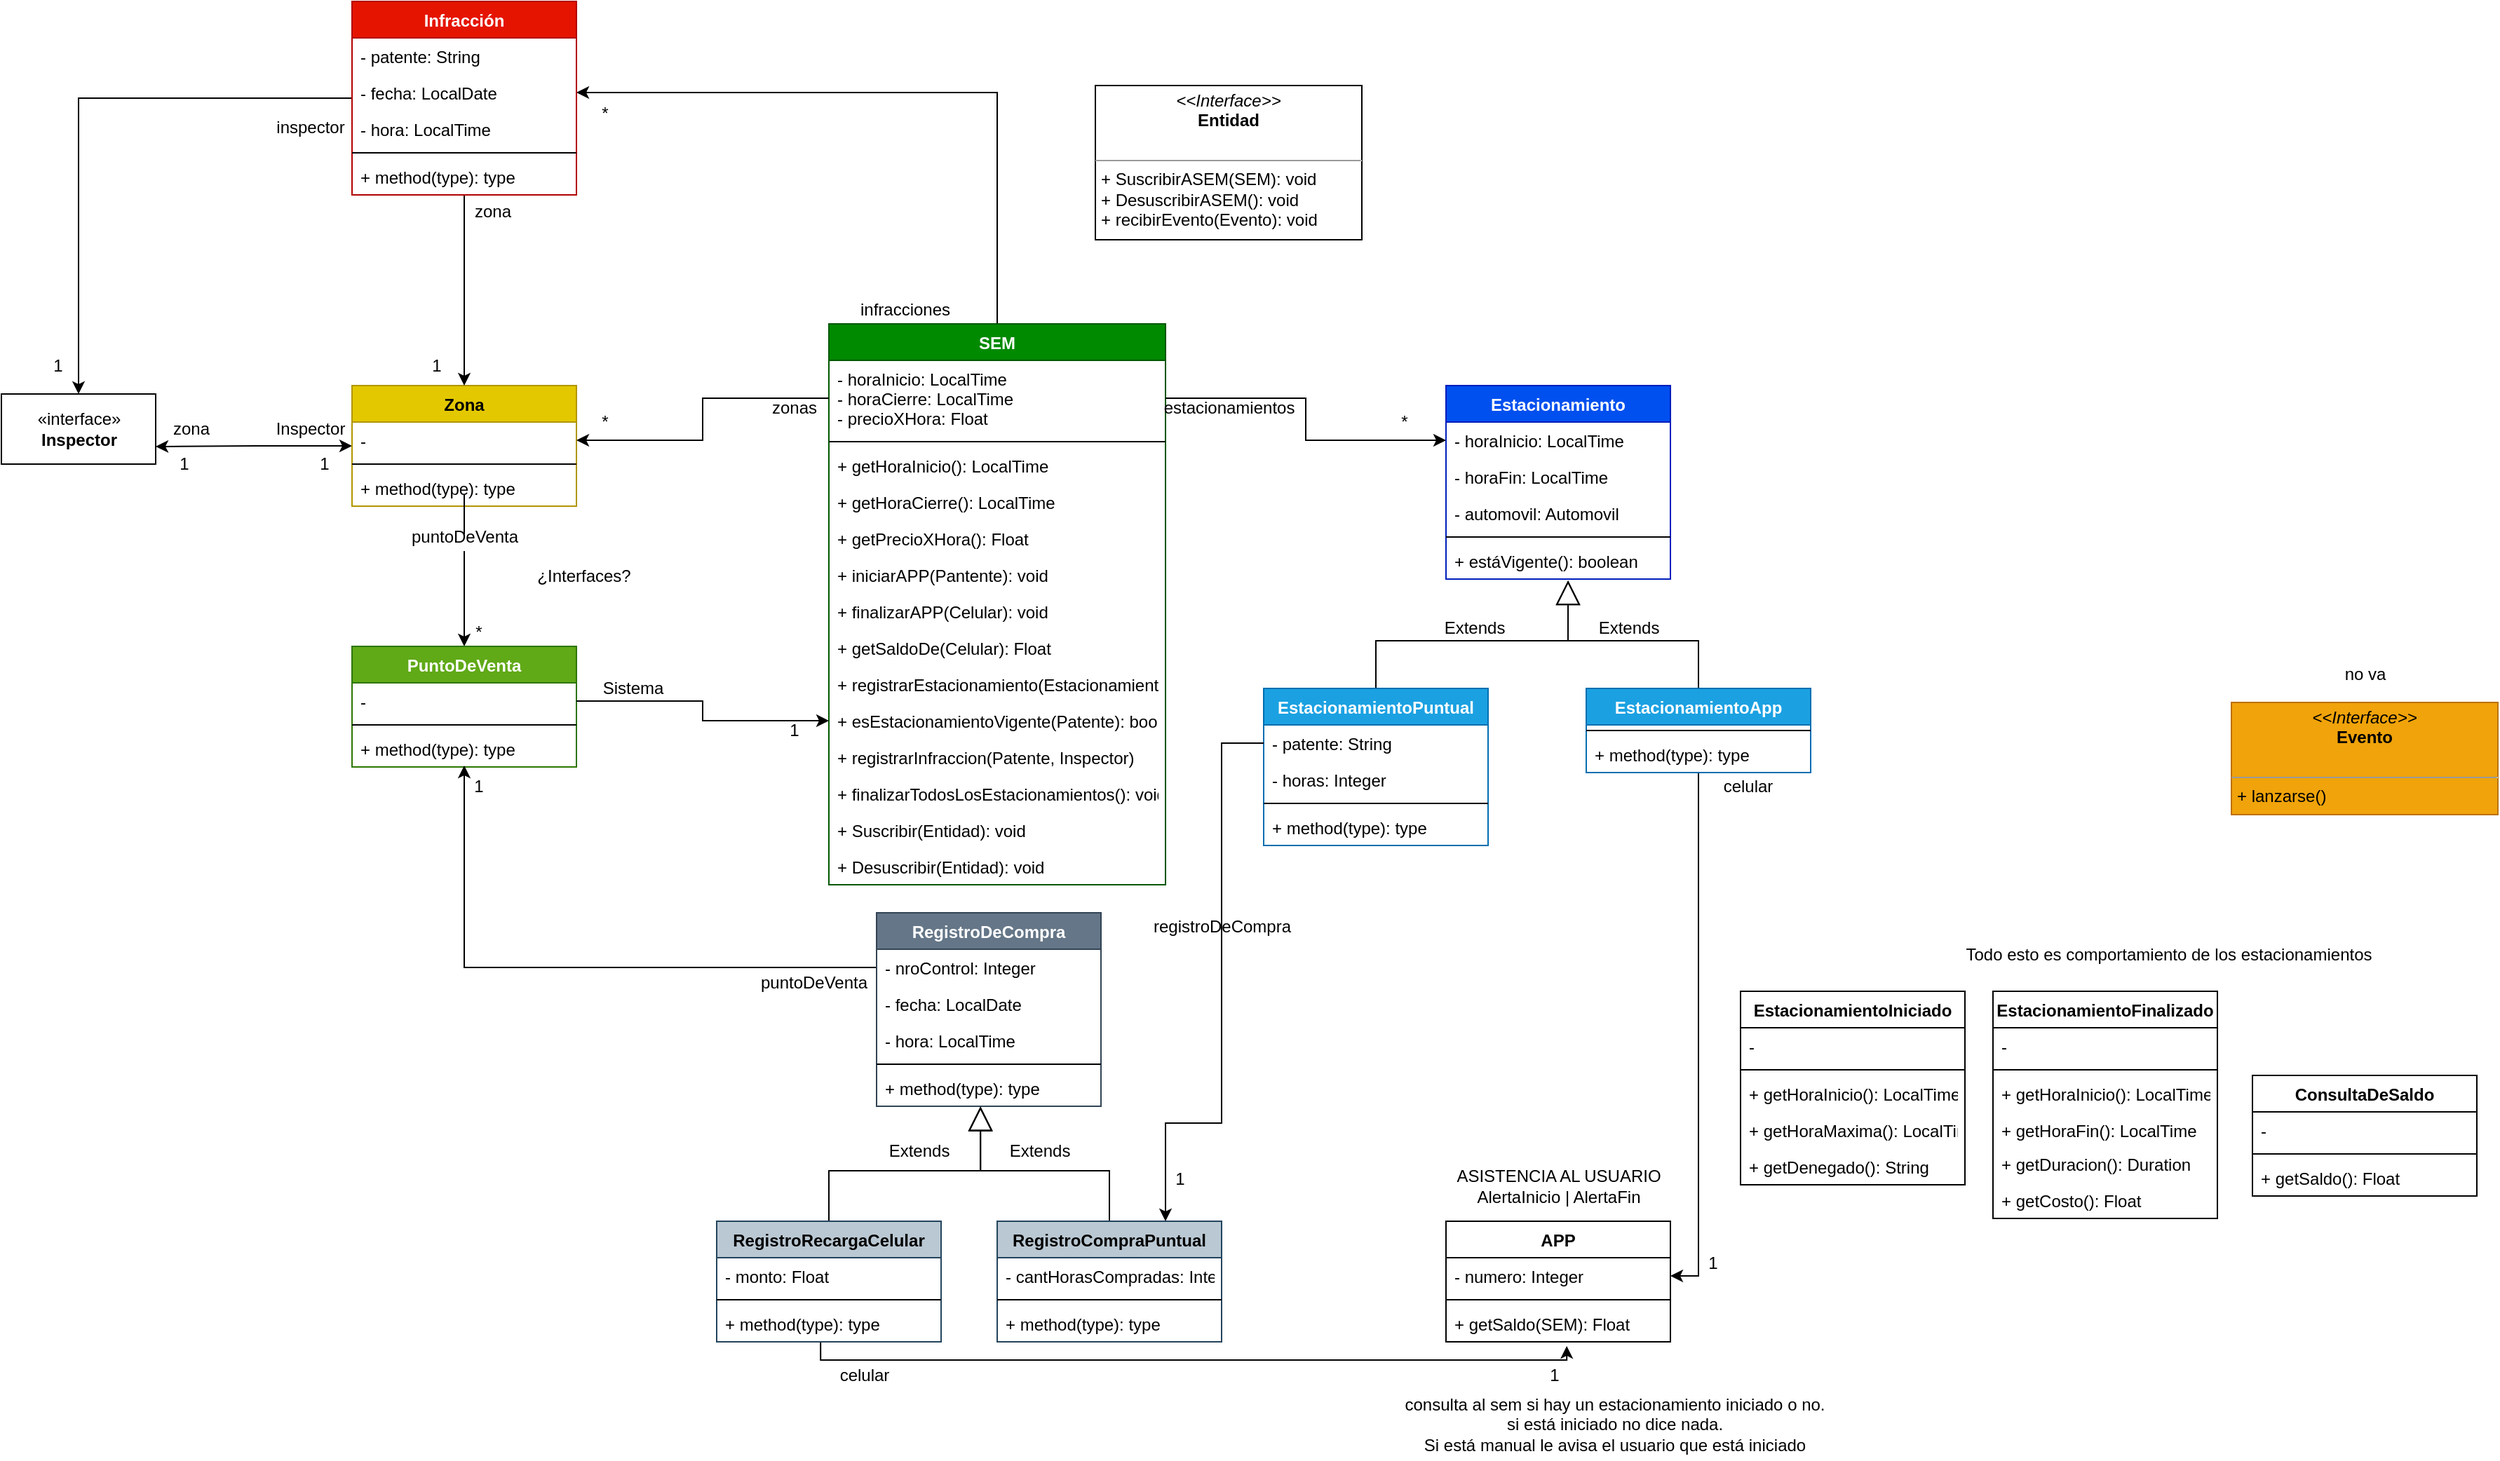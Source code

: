 <mxfile version="15.5.0" type="device"><diagram id="C5RBs43oDa-KdzZeNtuy" name="Page-1"><mxGraphModel dx="2371" dy="1751" grid="1" gridSize="10" guides="1" tooltips="1" connect="1" arrows="1" fold="1" page="1" pageScale="1" pageWidth="827" pageHeight="1169" math="0" shadow="0"><root><mxCell id="WIyWlLk6GJQsqaUBKTNV-0"/><mxCell id="WIyWlLk6GJQsqaUBKTNV-1" parent="WIyWlLk6GJQsqaUBKTNV-0"/><mxCell id="sPooc-VI7BMOwJYCiZZG-130" style="edgeStyle=orthogonalEdgeStyle;rounded=0;orthogonalLoop=1;jettySize=auto;html=1;entryX=1;entryY=0.5;entryDx=0;entryDy=0;startArrow=none;startFill=0;" edge="1" parent="WIyWlLk6GJQsqaUBKTNV-1" source="zkfFHV4jXpPFQw0GAbJ--0" target="sPooc-VI7BMOwJYCiZZG-90"><mxGeometry relative="1" as="geometry"/></mxCell><mxCell id="zkfFHV4jXpPFQw0GAbJ--0" value="SEM" style="swimlane;fontStyle=1;align=center;verticalAlign=top;childLayout=stackLayout;horizontal=1;startSize=26;horizontalStack=0;resizeParent=1;resizeLast=0;collapsible=1;marginBottom=0;rounded=0;shadow=0;strokeWidth=1;fillColor=#008a00;strokeColor=#005700;fontColor=#ffffff;" parent="WIyWlLk6GJQsqaUBKTNV-1" vertex="1"><mxGeometry x="300" y="-390" width="240" height="400" as="geometry"><mxRectangle x="230" y="140" width="160" height="26" as="alternateBounds"/></mxGeometry></mxCell><mxCell id="zkfFHV4jXpPFQw0GAbJ--1" value="- horaInicio: LocalTime&#10;- horaCierre: LocalTime&#10;- precioXHora: Float" style="text;align=left;verticalAlign=top;spacingLeft=4;spacingRight=4;overflow=hidden;rotatable=0;points=[[0,0.5],[1,0.5]];portConstraint=eastwest;" parent="zkfFHV4jXpPFQw0GAbJ--0" vertex="1"><mxGeometry y="26" width="240" height="54" as="geometry"/></mxCell><mxCell id="zkfFHV4jXpPFQw0GAbJ--4" value="" style="line;html=1;strokeWidth=1;align=left;verticalAlign=middle;spacingTop=-1;spacingLeft=3;spacingRight=3;rotatable=0;labelPosition=right;points=[];portConstraint=eastwest;" parent="zkfFHV4jXpPFQw0GAbJ--0" vertex="1"><mxGeometry y="80" width="240" height="8" as="geometry"/></mxCell><mxCell id="zkfFHV4jXpPFQw0GAbJ--5" value="+ getHoraInicio(): LocalTime" style="text;align=left;verticalAlign=top;spacingLeft=4;spacingRight=4;overflow=hidden;rotatable=0;points=[[0,0.5],[1,0.5]];portConstraint=eastwest;" parent="zkfFHV4jXpPFQw0GAbJ--0" vertex="1"><mxGeometry y="88" width="240" height="26" as="geometry"/></mxCell><mxCell id="sPooc-VI7BMOwJYCiZZG-0" value="+ getHoraCierre(): LocalTime" style="text;align=left;verticalAlign=top;spacingLeft=4;spacingRight=4;overflow=hidden;rotatable=0;points=[[0,0.5],[1,0.5]];portConstraint=eastwest;" vertex="1" parent="zkfFHV4jXpPFQw0GAbJ--0"><mxGeometry y="114" width="240" height="26" as="geometry"/></mxCell><mxCell id="sPooc-VI7BMOwJYCiZZG-1" value="+ getPrecioXHora(): Float" style="text;align=left;verticalAlign=top;spacingLeft=4;spacingRight=4;overflow=hidden;rotatable=0;points=[[0,0.5],[1,0.5]];portConstraint=eastwest;" vertex="1" parent="zkfFHV4jXpPFQw0GAbJ--0"><mxGeometry y="140" width="240" height="26" as="geometry"/></mxCell><mxCell id="sPooc-VI7BMOwJYCiZZG-157" value="+ iniciarAPP(Pantente): void" style="text;align=left;verticalAlign=top;spacingLeft=4;spacingRight=4;overflow=hidden;rotatable=0;points=[[0,0.5],[1,0.5]];portConstraint=eastwest;" vertex="1" parent="zkfFHV4jXpPFQw0GAbJ--0"><mxGeometry y="166" width="240" height="26" as="geometry"/></mxCell><mxCell id="sPooc-VI7BMOwJYCiZZG-158" value="+ finalizarAPP(Celular): void" style="text;align=left;verticalAlign=top;spacingLeft=4;spacingRight=4;overflow=hidden;rotatable=0;points=[[0,0.5],[1,0.5]];portConstraint=eastwest;" vertex="1" parent="zkfFHV4jXpPFQw0GAbJ--0"><mxGeometry y="192" width="240" height="26" as="geometry"/></mxCell><mxCell id="sPooc-VI7BMOwJYCiZZG-159" value="+ getSaldoDe(Celular): Float" style="text;align=left;verticalAlign=top;spacingLeft=4;spacingRight=4;overflow=hidden;rotatable=0;points=[[0,0.5],[1,0.5]];portConstraint=eastwest;" vertex="1" parent="zkfFHV4jXpPFQw0GAbJ--0"><mxGeometry y="218" width="240" height="26" as="geometry"/></mxCell><mxCell id="sPooc-VI7BMOwJYCiZZG-19" value="+ registrarEstacionamiento(Estacionamiento): void&#10;" style="text;align=left;verticalAlign=top;spacingLeft=4;spacingRight=4;overflow=hidden;rotatable=0;points=[[0,0.5],[1,0.5]];portConstraint=eastwest;" vertex="1" parent="zkfFHV4jXpPFQw0GAbJ--0"><mxGeometry y="244" width="240" height="26" as="geometry"/></mxCell><mxCell id="sPooc-VI7BMOwJYCiZZG-40" value="+ esEstacionamientoVigente(Patente): boolean" style="text;align=left;verticalAlign=top;spacingLeft=4;spacingRight=4;overflow=hidden;rotatable=0;points=[[0,0.5],[1,0.5]];portConstraint=eastwest;" vertex="1" parent="zkfFHV4jXpPFQw0GAbJ--0"><mxGeometry y="270" width="240" height="26" as="geometry"/></mxCell><mxCell id="sPooc-VI7BMOwJYCiZZG-41" value="+ registrarInfraccion(Patente, Inspector)" style="text;align=left;verticalAlign=top;spacingLeft=4;spacingRight=4;overflow=hidden;rotatable=0;points=[[0,0.5],[1,0.5]];portConstraint=eastwest;" vertex="1" parent="zkfFHV4jXpPFQw0GAbJ--0"><mxGeometry y="296" width="240" height="26" as="geometry"/></mxCell><mxCell id="sPooc-VI7BMOwJYCiZZG-43" value="+ finalizarTodosLosEstacionamientos(): void" style="text;align=left;verticalAlign=top;spacingLeft=4;spacingRight=4;overflow=hidden;rotatable=0;points=[[0,0.5],[1,0.5]];portConstraint=eastwest;" vertex="1" parent="zkfFHV4jXpPFQw0GAbJ--0"><mxGeometry y="322" width="240" height="26" as="geometry"/></mxCell><mxCell id="sPooc-VI7BMOwJYCiZZG-91" value="+ Suscribir(Entidad): void" style="text;align=left;verticalAlign=top;spacingLeft=4;spacingRight=4;overflow=hidden;rotatable=0;points=[[0,0.5],[1,0.5]];portConstraint=eastwest;" vertex="1" parent="zkfFHV4jXpPFQw0GAbJ--0"><mxGeometry y="348" width="240" height="26" as="geometry"/></mxCell><mxCell id="sPooc-VI7BMOwJYCiZZG-92" value="+ Desuscribir(Entidad): void" style="text;align=left;verticalAlign=top;spacingLeft=4;spacingRight=4;overflow=hidden;rotatable=0;points=[[0,0.5],[1,0.5]];portConstraint=eastwest;" vertex="1" parent="zkfFHV4jXpPFQw0GAbJ--0"><mxGeometry y="374" width="240" height="26" as="geometry"/></mxCell><mxCell id="sPooc-VI7BMOwJYCiZZG-103" style="edgeStyle=orthogonalEdgeStyle;rounded=0;orthogonalLoop=1;jettySize=auto;html=1;entryX=0.5;entryY=0;entryDx=0;entryDy=0;startArrow=none;" edge="1" parent="WIyWlLk6GJQsqaUBKTNV-1" source="sPooc-VI7BMOwJYCiZZG-105" target="sPooc-VI7BMOwJYCiZZG-47"><mxGeometry relative="1" as="geometry"/></mxCell><mxCell id="sPooc-VI7BMOwJYCiZZG-111" style="edgeStyle=orthogonalEdgeStyle;rounded=0;orthogonalLoop=1;jettySize=auto;html=1;entryX=1;entryY=0.75;entryDx=0;entryDy=0;startArrow=classic;startFill=1;" edge="1" parent="WIyWlLk6GJQsqaUBKTNV-1" source="sPooc-VI7BMOwJYCiZZG-6" target="sPooc-VI7BMOwJYCiZZG-81"><mxGeometry relative="1" as="geometry"/></mxCell><mxCell id="sPooc-VI7BMOwJYCiZZG-6" value="Zona" style="swimlane;fontStyle=1;align=center;verticalAlign=top;childLayout=stackLayout;horizontal=1;startSize=26;horizontalStack=0;resizeParent=1;resizeParentMax=0;resizeLast=0;collapsible=1;marginBottom=0;fillColor=#e3c800;strokeColor=#B09500;fontColor=#000000;" vertex="1" parent="WIyWlLk6GJQsqaUBKTNV-1"><mxGeometry x="-40" y="-346" width="160" height="86" as="geometry"/></mxCell><mxCell id="sPooc-VI7BMOwJYCiZZG-7" value="-" style="text;strokeColor=none;fillColor=none;align=left;verticalAlign=top;spacingLeft=4;spacingRight=4;overflow=hidden;rotatable=0;points=[[0,0.5],[1,0.5]];portConstraint=eastwest;" vertex="1" parent="sPooc-VI7BMOwJYCiZZG-6"><mxGeometry y="26" width="160" height="26" as="geometry"/></mxCell><mxCell id="sPooc-VI7BMOwJYCiZZG-8" value="" style="line;strokeWidth=1;fillColor=none;align=left;verticalAlign=middle;spacingTop=-1;spacingLeft=3;spacingRight=3;rotatable=0;labelPosition=right;points=[];portConstraint=eastwest;" vertex="1" parent="sPooc-VI7BMOwJYCiZZG-6"><mxGeometry y="52" width="160" height="8" as="geometry"/></mxCell><mxCell id="sPooc-VI7BMOwJYCiZZG-9" value="+ method(type): type" style="text;strokeColor=none;fillColor=none;align=left;verticalAlign=top;spacingLeft=4;spacingRight=4;overflow=hidden;rotatable=0;points=[[0,0.5],[1,0.5]];portConstraint=eastwest;" vertex="1" parent="sPooc-VI7BMOwJYCiZZG-6"><mxGeometry y="60" width="160" height="26" as="geometry"/></mxCell><mxCell id="sPooc-VI7BMOwJYCiZZG-133" style="edgeStyle=orthogonalEdgeStyle;rounded=0;orthogonalLoop=1;jettySize=auto;html=1;entryX=0.544;entryY=1.038;entryDx=0;entryDy=0;entryPerimeter=0;startArrow=none;startFill=0;endArrow=block;endFill=0;endSize=15;" edge="1" parent="WIyWlLk6GJQsqaUBKTNV-1" source="sPooc-VI7BMOwJYCiZZG-10" target="sPooc-VI7BMOwJYCiZZG-73"><mxGeometry relative="1" as="geometry"/></mxCell><mxCell id="sPooc-VI7BMOwJYCiZZG-10" value="EstacionamientoPuntual" style="swimlane;fontStyle=1;align=center;verticalAlign=top;childLayout=stackLayout;horizontal=1;startSize=26;horizontalStack=0;resizeParent=1;resizeParentMax=0;resizeLast=0;collapsible=1;marginBottom=0;fillColor=#1ba1e2;strokeColor=#006EAF;fontColor=#ffffff;" vertex="1" parent="WIyWlLk6GJQsqaUBKTNV-1"><mxGeometry x="610" y="-130" width="160" height="112" as="geometry"/></mxCell><mxCell id="sPooc-VI7BMOwJYCiZZG-11" value="- patente: String" style="text;strokeColor=none;fillColor=none;align=left;verticalAlign=top;spacingLeft=4;spacingRight=4;overflow=hidden;rotatable=0;points=[[0,0.5],[1,0.5]];portConstraint=eastwest;" vertex="1" parent="sPooc-VI7BMOwJYCiZZG-10"><mxGeometry y="26" width="160" height="26" as="geometry"/></mxCell><mxCell id="sPooc-VI7BMOwJYCiZZG-18" value="- horas: Integer" style="text;strokeColor=none;fillColor=none;align=left;verticalAlign=top;spacingLeft=4;spacingRight=4;overflow=hidden;rotatable=0;points=[[0,0.5],[1,0.5]];portConstraint=eastwest;" vertex="1" parent="sPooc-VI7BMOwJYCiZZG-10"><mxGeometry y="52" width="160" height="26" as="geometry"/></mxCell><mxCell id="sPooc-VI7BMOwJYCiZZG-12" value="" style="line;strokeWidth=1;fillColor=none;align=left;verticalAlign=middle;spacingTop=-1;spacingLeft=3;spacingRight=3;rotatable=0;labelPosition=right;points=[];portConstraint=eastwest;" vertex="1" parent="sPooc-VI7BMOwJYCiZZG-10"><mxGeometry y="78" width="160" height="8" as="geometry"/></mxCell><mxCell id="sPooc-VI7BMOwJYCiZZG-13" value="+ method(type): type" style="text;strokeColor=none;fillColor=none;align=left;verticalAlign=top;spacingLeft=4;spacingRight=4;overflow=hidden;rotatable=0;points=[[0,0.5],[1,0.5]];portConstraint=eastwest;" vertex="1" parent="sPooc-VI7BMOwJYCiZZG-10"><mxGeometry y="86" width="160" height="26" as="geometry"/></mxCell><mxCell id="sPooc-VI7BMOwJYCiZZG-134" style="edgeStyle=orthogonalEdgeStyle;rounded=0;orthogonalLoop=1;jettySize=auto;html=1;entryX=0.544;entryY=1.038;entryDx=0;entryDy=0;entryPerimeter=0;startArrow=none;startFill=0;endArrow=block;endFill=0;endSize=15;" edge="1" parent="WIyWlLk6GJQsqaUBKTNV-1" source="sPooc-VI7BMOwJYCiZZG-14" target="sPooc-VI7BMOwJYCiZZG-73"><mxGeometry relative="1" as="geometry"/></mxCell><mxCell id="sPooc-VI7BMOwJYCiZZG-151" style="edgeStyle=orthogonalEdgeStyle;rounded=0;jumpSize=15;orthogonalLoop=1;jettySize=auto;html=1;entryX=1;entryY=0.5;entryDx=0;entryDy=0;startArrow=none;startFill=0;endArrow=classic;endFill=1;endSize=6;strokeColor=#000000;" edge="1" parent="WIyWlLk6GJQsqaUBKTNV-1" source="sPooc-VI7BMOwJYCiZZG-14" target="sPooc-VI7BMOwJYCiZZG-80"><mxGeometry relative="1" as="geometry"/></mxCell><mxCell id="sPooc-VI7BMOwJYCiZZG-14" value="EstacionamientoApp" style="swimlane;fontStyle=1;align=center;verticalAlign=top;childLayout=stackLayout;horizontal=1;startSize=26;horizontalStack=0;resizeParent=1;resizeParentMax=0;resizeLast=0;collapsible=1;marginBottom=0;fillColor=#1ba1e2;strokeColor=#006EAF;fontColor=#ffffff;" vertex="1" parent="WIyWlLk6GJQsqaUBKTNV-1"><mxGeometry x="840" y="-130" width="160" height="60" as="geometry"/></mxCell><mxCell id="sPooc-VI7BMOwJYCiZZG-16" value="" style="line;strokeWidth=1;fillColor=none;align=left;verticalAlign=middle;spacingTop=-1;spacingLeft=3;spacingRight=3;rotatable=0;labelPosition=right;points=[];portConstraint=eastwest;" vertex="1" parent="sPooc-VI7BMOwJYCiZZG-14"><mxGeometry y="26" width="160" height="8" as="geometry"/></mxCell><mxCell id="sPooc-VI7BMOwJYCiZZG-17" value="+ method(type): type" style="text;strokeColor=none;fillColor=none;align=left;verticalAlign=top;spacingLeft=4;spacingRight=4;overflow=hidden;rotatable=0;points=[[0,0.5],[1,0.5]];portConstraint=eastwest;" vertex="1" parent="sPooc-VI7BMOwJYCiZZG-14"><mxGeometry y="34" width="160" height="26" as="geometry"/></mxCell><mxCell id="sPooc-VI7BMOwJYCiZZG-20" value="EstacionamientoIniciado" style="swimlane;fontStyle=1;align=center;verticalAlign=top;childLayout=stackLayout;horizontal=1;startSize=26;horizontalStack=0;resizeParent=1;resizeParentMax=0;resizeLast=0;collapsible=1;marginBottom=0;" vertex="1" parent="WIyWlLk6GJQsqaUBKTNV-1"><mxGeometry x="950" y="86" width="160" height="138" as="geometry"/></mxCell><mxCell id="sPooc-VI7BMOwJYCiZZG-21" value="-" style="text;strokeColor=none;fillColor=none;align=left;verticalAlign=top;spacingLeft=4;spacingRight=4;overflow=hidden;rotatable=0;points=[[0,0.5],[1,0.5]];portConstraint=eastwest;" vertex="1" parent="sPooc-VI7BMOwJYCiZZG-20"><mxGeometry y="26" width="160" height="26" as="geometry"/></mxCell><mxCell id="sPooc-VI7BMOwJYCiZZG-22" value="" style="line;strokeWidth=1;fillColor=none;align=left;verticalAlign=middle;spacingTop=-1;spacingLeft=3;spacingRight=3;rotatable=0;labelPosition=right;points=[];portConstraint=eastwest;" vertex="1" parent="sPooc-VI7BMOwJYCiZZG-20"><mxGeometry y="52" width="160" height="8" as="geometry"/></mxCell><mxCell id="sPooc-VI7BMOwJYCiZZG-23" value="+ getHoraInicio(): LocalTime" style="text;strokeColor=none;fillColor=none;align=left;verticalAlign=top;spacingLeft=4;spacingRight=4;overflow=hidden;rotatable=0;points=[[0,0.5],[1,0.5]];portConstraint=eastwest;" vertex="1" parent="sPooc-VI7BMOwJYCiZZG-20"><mxGeometry y="60" width="160" height="26" as="geometry"/></mxCell><mxCell id="sPooc-VI7BMOwJYCiZZG-35" value="+ getHoraMaxima(): LocalTime" style="text;strokeColor=none;fillColor=none;align=left;verticalAlign=top;spacingLeft=4;spacingRight=4;overflow=hidden;rotatable=0;points=[[0,0.5],[1,0.5]];portConstraint=eastwest;" vertex="1" parent="sPooc-VI7BMOwJYCiZZG-20"><mxGeometry y="86" width="160" height="26" as="geometry"/></mxCell><mxCell id="sPooc-VI7BMOwJYCiZZG-36" value="+ getDenegado(): String" style="text;strokeColor=none;fillColor=none;align=left;verticalAlign=top;spacingLeft=4;spacingRight=4;overflow=hidden;rotatable=0;points=[[0,0.5],[1,0.5]];portConstraint=eastwest;" vertex="1" parent="sPooc-VI7BMOwJYCiZZG-20"><mxGeometry y="112" width="160" height="26" as="geometry"/></mxCell><mxCell id="sPooc-VI7BMOwJYCiZZG-24" value="EstacionamientoFinalizado" style="swimlane;fontStyle=1;align=center;verticalAlign=top;childLayout=stackLayout;horizontal=1;startSize=26;horizontalStack=0;resizeParent=1;resizeParentMax=0;resizeLast=0;collapsible=1;marginBottom=0;" vertex="1" parent="WIyWlLk6GJQsqaUBKTNV-1"><mxGeometry x="1130" y="86" width="160" height="162" as="geometry"/></mxCell><mxCell id="sPooc-VI7BMOwJYCiZZG-25" value="-" style="text;strokeColor=none;fillColor=none;align=left;verticalAlign=top;spacingLeft=4;spacingRight=4;overflow=hidden;rotatable=0;points=[[0,0.5],[1,0.5]];portConstraint=eastwest;" vertex="1" parent="sPooc-VI7BMOwJYCiZZG-24"><mxGeometry y="26" width="160" height="26" as="geometry"/></mxCell><mxCell id="sPooc-VI7BMOwJYCiZZG-26" value="" style="line;strokeWidth=1;fillColor=none;align=left;verticalAlign=middle;spacingTop=-1;spacingLeft=3;spacingRight=3;rotatable=0;labelPosition=right;points=[];portConstraint=eastwest;" vertex="1" parent="sPooc-VI7BMOwJYCiZZG-24"><mxGeometry y="52" width="160" height="8" as="geometry"/></mxCell><mxCell id="sPooc-VI7BMOwJYCiZZG-34" value="+ getHoraInicio(): LocalTime" style="text;strokeColor=none;fillColor=none;align=left;verticalAlign=top;spacingLeft=4;spacingRight=4;overflow=hidden;rotatable=0;points=[[0,0.5],[1,0.5]];portConstraint=eastwest;" vertex="1" parent="sPooc-VI7BMOwJYCiZZG-24"><mxGeometry y="60" width="160" height="26" as="geometry"/></mxCell><mxCell id="sPooc-VI7BMOwJYCiZZG-27" value="+ getHoraFin(): LocalTime" style="text;strokeColor=none;fillColor=none;align=left;verticalAlign=top;spacingLeft=4;spacingRight=4;overflow=hidden;rotatable=0;points=[[0,0.5],[1,0.5]];portConstraint=eastwest;" vertex="1" parent="sPooc-VI7BMOwJYCiZZG-24"><mxGeometry y="86" width="160" height="24" as="geometry"/></mxCell><mxCell id="sPooc-VI7BMOwJYCiZZG-37" value="+ getDuracion(): Duration" style="text;strokeColor=none;fillColor=none;align=left;verticalAlign=top;spacingLeft=4;spacingRight=4;overflow=hidden;rotatable=0;points=[[0,0.5],[1,0.5]];portConstraint=eastwest;" vertex="1" parent="sPooc-VI7BMOwJYCiZZG-24"><mxGeometry y="110" width="160" height="26" as="geometry"/></mxCell><mxCell id="sPooc-VI7BMOwJYCiZZG-38" value="+ getCosto(): Float" style="text;strokeColor=none;fillColor=none;align=left;verticalAlign=top;spacingLeft=4;spacingRight=4;overflow=hidden;rotatable=0;points=[[0,0.5],[1,0.5]];portConstraint=eastwest;" vertex="1" parent="sPooc-VI7BMOwJYCiZZG-24"><mxGeometry y="136" width="160" height="26" as="geometry"/></mxCell><mxCell id="sPooc-VI7BMOwJYCiZZG-28" value="ConsultaDeSaldo" style="swimlane;fontStyle=1;align=center;verticalAlign=top;childLayout=stackLayout;horizontal=1;startSize=26;horizontalStack=0;resizeParent=1;resizeParentMax=0;resizeLast=0;collapsible=1;marginBottom=0;" vertex="1" parent="WIyWlLk6GJQsqaUBKTNV-1"><mxGeometry x="1315" y="146" width="160" height="86" as="geometry"/></mxCell><mxCell id="sPooc-VI7BMOwJYCiZZG-29" value="-" style="text;strokeColor=none;fillColor=none;align=left;verticalAlign=top;spacingLeft=4;spacingRight=4;overflow=hidden;rotatable=0;points=[[0,0.5],[1,0.5]];portConstraint=eastwest;" vertex="1" parent="sPooc-VI7BMOwJYCiZZG-28"><mxGeometry y="26" width="160" height="26" as="geometry"/></mxCell><mxCell id="sPooc-VI7BMOwJYCiZZG-30" value="" style="line;strokeWidth=1;fillColor=none;align=left;verticalAlign=middle;spacingTop=-1;spacingLeft=3;spacingRight=3;rotatable=0;labelPosition=right;points=[];portConstraint=eastwest;" vertex="1" parent="sPooc-VI7BMOwJYCiZZG-28"><mxGeometry y="52" width="160" height="8" as="geometry"/></mxCell><mxCell id="sPooc-VI7BMOwJYCiZZG-39" value="+ getSaldo(): Float" style="text;strokeColor=none;fillColor=none;align=left;verticalAlign=top;spacingLeft=4;spacingRight=4;overflow=hidden;rotatable=0;points=[[0,0.5],[1,0.5]];portConstraint=eastwest;" vertex="1" parent="sPooc-VI7BMOwJYCiZZG-28"><mxGeometry y="60" width="160" height="26" as="geometry"/></mxCell><mxCell id="sPooc-VI7BMOwJYCiZZG-33" value="&lt;p style=&quot;margin: 0px ; margin-top: 4px ; text-align: center&quot;&gt;&lt;i&gt;&amp;lt;&amp;lt;Interface&amp;gt;&amp;gt;&lt;/i&gt;&lt;br&gt;&lt;b&gt;Evento&lt;/b&gt;&lt;/p&gt;&lt;br&gt;&lt;hr size=&quot;1&quot;&gt;&lt;p style=&quot;margin: 0px ; margin-left: 4px&quot;&gt;+ lanzarse()&lt;/p&gt;" style="verticalAlign=top;align=left;overflow=fill;fontSize=12;fontFamily=Helvetica;html=1;fillColor=#f0a30a;strokeColor=#BD7000;fontColor=#000000;" vertex="1" parent="WIyWlLk6GJQsqaUBKTNV-1"><mxGeometry x="1300" y="-120" width="190" height="80" as="geometry"/></mxCell><mxCell id="sPooc-VI7BMOwJYCiZZG-46" value="ASISTENCIA AL USUARIO&lt;br&gt;AlertaInicio | AlertaFin" style="text;html=1;align=center;verticalAlign=middle;resizable=0;points=[];autosize=1;strokeColor=none;fillColor=none;" vertex="1" parent="WIyWlLk6GJQsqaUBKTNV-1"><mxGeometry x="740" y="210" width="160" height="30" as="geometry"/></mxCell><mxCell id="sPooc-VI7BMOwJYCiZZG-47" value="PuntoDeVenta" style="swimlane;fontStyle=1;align=center;verticalAlign=top;childLayout=stackLayout;horizontal=1;startSize=26;horizontalStack=0;resizeParent=1;resizeParentMax=0;resizeLast=0;collapsible=1;marginBottom=0;fillColor=#60a917;strokeColor=#2D7600;fontColor=#ffffff;" vertex="1" parent="WIyWlLk6GJQsqaUBKTNV-1"><mxGeometry x="-40" y="-160" width="160" height="86" as="geometry"/></mxCell><mxCell id="sPooc-VI7BMOwJYCiZZG-48" value="-" style="text;strokeColor=none;fillColor=none;align=left;verticalAlign=top;spacingLeft=4;spacingRight=4;overflow=hidden;rotatable=0;points=[[0,0.5],[1,0.5]];portConstraint=eastwest;" vertex="1" parent="sPooc-VI7BMOwJYCiZZG-47"><mxGeometry y="26" width="160" height="26" as="geometry"/></mxCell><mxCell id="sPooc-VI7BMOwJYCiZZG-49" value="" style="line;strokeWidth=1;fillColor=none;align=left;verticalAlign=middle;spacingTop=-1;spacingLeft=3;spacingRight=3;rotatable=0;labelPosition=right;points=[];portConstraint=eastwest;" vertex="1" parent="sPooc-VI7BMOwJYCiZZG-47"><mxGeometry y="52" width="160" height="8" as="geometry"/></mxCell><mxCell id="sPooc-VI7BMOwJYCiZZG-50" value="+ method(type): type" style="text;strokeColor=none;fillColor=none;align=left;verticalAlign=top;spacingLeft=4;spacingRight=4;overflow=hidden;rotatable=0;points=[[0,0.5],[1,0.5]];portConstraint=eastwest;" vertex="1" parent="sPooc-VI7BMOwJYCiZZG-47"><mxGeometry y="60" width="160" height="26" as="geometry"/></mxCell><mxCell id="sPooc-VI7BMOwJYCiZZG-140" style="edgeStyle=orthogonalEdgeStyle;rounded=0;orthogonalLoop=1;jettySize=auto;html=1;startArrow=none;startFill=0;endArrow=classic;endFill=1;endSize=6;strokeColor=#000000;entryX=0.5;entryY=0.962;entryDx=0;entryDy=0;entryPerimeter=0;exitX=0;exitY=0.5;exitDx=0;exitDy=0;" edge="1" parent="WIyWlLk6GJQsqaUBKTNV-1" source="sPooc-VI7BMOwJYCiZZG-52" target="sPooc-VI7BMOwJYCiZZG-50"><mxGeometry relative="1" as="geometry"/></mxCell><mxCell id="sPooc-VI7BMOwJYCiZZG-51" value="RegistroDeCompra" style="swimlane;fontStyle=1;align=center;verticalAlign=top;childLayout=stackLayout;horizontal=1;startSize=26;horizontalStack=0;resizeParent=1;resizeParentMax=0;resizeLast=0;collapsible=1;marginBottom=0;fillColor=#647687;strokeColor=#314354;fontColor=#ffffff;" vertex="1" parent="WIyWlLk6GJQsqaUBKTNV-1"><mxGeometry x="334" y="30" width="160" height="138" as="geometry"/></mxCell><mxCell id="sPooc-VI7BMOwJYCiZZG-52" value="- nroControl: Integer" style="text;strokeColor=none;fillColor=none;align=left;verticalAlign=top;spacingLeft=4;spacingRight=4;overflow=hidden;rotatable=0;points=[[0,0.5],[1,0.5]];portConstraint=eastwest;" vertex="1" parent="sPooc-VI7BMOwJYCiZZG-51"><mxGeometry y="26" width="160" height="26" as="geometry"/></mxCell><mxCell id="sPooc-VI7BMOwJYCiZZG-56" value="- fecha: LocalDate" style="text;strokeColor=none;fillColor=none;align=left;verticalAlign=top;spacingLeft=4;spacingRight=4;overflow=hidden;rotatable=0;points=[[0,0.5],[1,0.5]];portConstraint=eastwest;" vertex="1" parent="sPooc-VI7BMOwJYCiZZG-51"><mxGeometry y="52" width="160" height="26" as="geometry"/></mxCell><mxCell id="sPooc-VI7BMOwJYCiZZG-57" value="- hora: LocalTime" style="text;strokeColor=none;fillColor=none;align=left;verticalAlign=top;spacingLeft=4;spacingRight=4;overflow=hidden;rotatable=0;points=[[0,0.5],[1,0.5]];portConstraint=eastwest;" vertex="1" parent="sPooc-VI7BMOwJYCiZZG-51"><mxGeometry y="78" width="160" height="26" as="geometry"/></mxCell><mxCell id="sPooc-VI7BMOwJYCiZZG-53" value="" style="line;strokeWidth=1;fillColor=none;align=left;verticalAlign=middle;spacingTop=-1;spacingLeft=3;spacingRight=3;rotatable=0;labelPosition=right;points=[];portConstraint=eastwest;" vertex="1" parent="sPooc-VI7BMOwJYCiZZG-51"><mxGeometry y="104" width="160" height="8" as="geometry"/></mxCell><mxCell id="sPooc-VI7BMOwJYCiZZG-54" value="+ method(type): type" style="text;strokeColor=none;fillColor=none;align=left;verticalAlign=top;spacingLeft=4;spacingRight=4;overflow=hidden;rotatable=0;points=[[0,0.5],[1,0.5]];portConstraint=eastwest;" vertex="1" parent="sPooc-VI7BMOwJYCiZZG-51"><mxGeometry y="112" width="160" height="26" as="geometry"/></mxCell><mxCell id="sPooc-VI7BMOwJYCiZZG-143" style="edgeStyle=orthogonalEdgeStyle;rounded=0;orthogonalLoop=1;jettySize=auto;html=1;startArrow=none;startFill=0;endArrow=block;endFill=0;endSize=15;strokeColor=#000000;entryX=0.463;entryY=1;entryDx=0;entryDy=0;entryPerimeter=0;" edge="1" parent="WIyWlLk6GJQsqaUBKTNV-1" source="sPooc-VI7BMOwJYCiZZG-58" target="sPooc-VI7BMOwJYCiZZG-54"><mxGeometry relative="1" as="geometry"><mxPoint x="420" y="170" as="targetPoint"/></mxGeometry></mxCell><mxCell id="sPooc-VI7BMOwJYCiZZG-58" value="RegistroCompraPuntual" style="swimlane;fontStyle=1;align=center;verticalAlign=top;childLayout=stackLayout;horizontal=1;startSize=26;horizontalStack=0;resizeParent=1;resizeParentMax=0;resizeLast=0;collapsible=1;marginBottom=0;fillColor=#bac8d3;strokeColor=#23445d;" vertex="1" parent="WIyWlLk6GJQsqaUBKTNV-1"><mxGeometry x="420" y="250" width="160" height="86" as="geometry"/></mxCell><mxCell id="sPooc-VI7BMOwJYCiZZG-59" value="- cantHorasCompradas: Integer" style="text;strokeColor=none;fillColor=none;align=left;verticalAlign=top;spacingLeft=4;spacingRight=4;overflow=hidden;rotatable=0;points=[[0,0.5],[1,0.5]];portConstraint=eastwest;" vertex="1" parent="sPooc-VI7BMOwJYCiZZG-58"><mxGeometry y="26" width="160" height="26" as="geometry"/></mxCell><mxCell id="sPooc-VI7BMOwJYCiZZG-60" value="" style="line;strokeWidth=1;fillColor=none;align=left;verticalAlign=middle;spacingTop=-1;spacingLeft=3;spacingRight=3;rotatable=0;labelPosition=right;points=[];portConstraint=eastwest;" vertex="1" parent="sPooc-VI7BMOwJYCiZZG-58"><mxGeometry y="52" width="160" height="8" as="geometry"/></mxCell><mxCell id="sPooc-VI7BMOwJYCiZZG-61" value="+ method(type): type" style="text;strokeColor=none;fillColor=none;align=left;verticalAlign=top;spacingLeft=4;spacingRight=4;overflow=hidden;rotatable=0;points=[[0,0.5],[1,0.5]];portConstraint=eastwest;" vertex="1" parent="sPooc-VI7BMOwJYCiZZG-58"><mxGeometry y="60" width="160" height="26" as="geometry"/></mxCell><mxCell id="sPooc-VI7BMOwJYCiZZG-144" style="edgeStyle=orthogonalEdgeStyle;rounded=0;orthogonalLoop=1;jettySize=auto;html=1;startArrow=none;startFill=0;endArrow=block;endFill=0;endSize=15;strokeColor=#000000;jumpSize=15;exitX=0.5;exitY=0;exitDx=0;exitDy=0;entryX=0.463;entryY=1.015;entryDx=0;entryDy=0;entryPerimeter=0;" edge="1" parent="WIyWlLk6GJQsqaUBKTNV-1" source="sPooc-VI7BMOwJYCiZZG-62" target="sPooc-VI7BMOwJYCiZZG-54"><mxGeometry relative="1" as="geometry"><mxPoint x="420" y="170" as="targetPoint"/></mxGeometry></mxCell><mxCell id="sPooc-VI7BMOwJYCiZZG-154" style="edgeStyle=orthogonalEdgeStyle;rounded=0;jumpSize=15;orthogonalLoop=1;jettySize=auto;html=1;entryX=0.538;entryY=1.115;entryDx=0;entryDy=0;startArrow=none;startFill=0;endArrow=classic;endFill=1;endSize=6;strokeColor=#000000;exitX=0.463;exitY=1;exitDx=0;exitDy=0;exitPerimeter=0;entryPerimeter=0;" edge="1" parent="WIyWlLk6GJQsqaUBKTNV-1" source="sPooc-VI7BMOwJYCiZZG-65" target="sPooc-VI7BMOwJYCiZZG-79"><mxGeometry relative="1" as="geometry"><Array as="points"><mxPoint x="294" y="349"/><mxPoint x="826" y="349"/></Array></mxGeometry></mxCell><mxCell id="sPooc-VI7BMOwJYCiZZG-62" value="RegistroRecargaCelular" style="swimlane;fontStyle=1;align=center;verticalAlign=top;childLayout=stackLayout;horizontal=1;startSize=26;horizontalStack=0;resizeParent=1;resizeParentMax=0;resizeLast=0;collapsible=1;marginBottom=0;fillColor=#bac8d3;strokeColor=#23445d;" vertex="1" parent="WIyWlLk6GJQsqaUBKTNV-1"><mxGeometry x="220" y="250" width="160" height="86" as="geometry"/></mxCell><mxCell id="sPooc-VI7BMOwJYCiZZG-63" value="- monto: Float" style="text;strokeColor=none;fillColor=none;align=left;verticalAlign=top;spacingLeft=4;spacingRight=4;overflow=hidden;rotatable=0;points=[[0,0.5],[1,0.5]];portConstraint=eastwest;" vertex="1" parent="sPooc-VI7BMOwJYCiZZG-62"><mxGeometry y="26" width="160" height="26" as="geometry"/></mxCell><mxCell id="sPooc-VI7BMOwJYCiZZG-64" value="" style="line;strokeWidth=1;fillColor=none;align=left;verticalAlign=middle;spacingTop=-1;spacingLeft=3;spacingRight=3;rotatable=0;labelPosition=right;points=[];portConstraint=eastwest;" vertex="1" parent="sPooc-VI7BMOwJYCiZZG-62"><mxGeometry y="52" width="160" height="8" as="geometry"/></mxCell><mxCell id="sPooc-VI7BMOwJYCiZZG-65" value="+ method(type): type" style="text;strokeColor=none;fillColor=none;align=left;verticalAlign=top;spacingLeft=4;spacingRight=4;overflow=hidden;rotatable=0;points=[[0,0.5],[1,0.5]];portConstraint=eastwest;" vertex="1" parent="sPooc-VI7BMOwJYCiZZG-62"><mxGeometry y="60" width="160" height="26" as="geometry"/></mxCell><mxCell id="sPooc-VI7BMOwJYCiZZG-67" value="Estacionamiento" style="swimlane;fontStyle=1;align=center;verticalAlign=top;childLayout=stackLayout;horizontal=1;startSize=26;horizontalStack=0;resizeParent=1;resizeParentMax=0;resizeLast=0;collapsible=1;marginBottom=0;fillColor=#0050ef;strokeColor=#001DBC;fontColor=#ffffff;" vertex="1" parent="WIyWlLk6GJQsqaUBKTNV-1"><mxGeometry x="740" y="-346" width="160" height="138" as="geometry"/></mxCell><mxCell id="sPooc-VI7BMOwJYCiZZG-70" value="- horaInicio: LocalTime" style="text;strokeColor=none;fillColor=none;align=left;verticalAlign=top;spacingLeft=4;spacingRight=4;overflow=hidden;rotatable=0;points=[[0,0.5],[1,0.5]];portConstraint=eastwest;" vertex="1" parent="sPooc-VI7BMOwJYCiZZG-67"><mxGeometry y="26" width="160" height="26" as="geometry"/></mxCell><mxCell id="sPooc-VI7BMOwJYCiZZG-71" value="- horaFin: LocalTime" style="text;strokeColor=none;fillColor=none;align=left;verticalAlign=top;spacingLeft=4;spacingRight=4;overflow=hidden;rotatable=0;points=[[0,0.5],[1,0.5]];portConstraint=eastwest;" vertex="1" parent="sPooc-VI7BMOwJYCiZZG-67"><mxGeometry y="52" width="160" height="26" as="geometry"/></mxCell><mxCell id="sPooc-VI7BMOwJYCiZZG-74" value="- automovil: Automovil" style="text;strokeColor=none;fillColor=none;align=left;verticalAlign=top;spacingLeft=4;spacingRight=4;overflow=hidden;rotatable=0;points=[[0,0.5],[1,0.5]];portConstraint=eastwest;" vertex="1" parent="sPooc-VI7BMOwJYCiZZG-67"><mxGeometry y="78" width="160" height="26" as="geometry"/></mxCell><mxCell id="sPooc-VI7BMOwJYCiZZG-72" value="" style="line;strokeWidth=1;fillColor=none;align=left;verticalAlign=middle;spacingTop=-1;spacingLeft=3;spacingRight=3;rotatable=0;labelPosition=right;points=[];portConstraint=eastwest;" vertex="1" parent="sPooc-VI7BMOwJYCiZZG-67"><mxGeometry y="104" width="160" height="8" as="geometry"/></mxCell><mxCell id="sPooc-VI7BMOwJYCiZZG-73" value="+ estáVigente(): boolean" style="text;strokeColor=none;fillColor=none;align=left;verticalAlign=top;spacingLeft=4;spacingRight=4;overflow=hidden;rotatable=0;points=[[0,0.5],[1,0.5]];portConstraint=eastwest;" vertex="1" parent="sPooc-VI7BMOwJYCiZZG-67"><mxGeometry y="112" width="160" height="26" as="geometry"/></mxCell><mxCell id="sPooc-VI7BMOwJYCiZZG-76" value="APP" style="swimlane;fontStyle=1;align=center;verticalAlign=top;childLayout=stackLayout;horizontal=1;startSize=26;horizontalStack=0;resizeParent=1;resizeParentMax=0;resizeLast=0;collapsible=1;marginBottom=0;" vertex="1" parent="WIyWlLk6GJQsqaUBKTNV-1"><mxGeometry x="740" y="250" width="160" height="86" as="geometry"/></mxCell><mxCell id="sPooc-VI7BMOwJYCiZZG-80" value="- numero: Integer" style="text;strokeColor=none;fillColor=none;align=left;verticalAlign=top;spacingLeft=4;spacingRight=4;overflow=hidden;rotatable=0;points=[[0,0.5],[1,0.5]];portConstraint=eastwest;" vertex="1" parent="sPooc-VI7BMOwJYCiZZG-76"><mxGeometry y="26" width="160" height="26" as="geometry"/></mxCell><mxCell id="sPooc-VI7BMOwJYCiZZG-78" value="" style="line;strokeWidth=1;fillColor=none;align=left;verticalAlign=middle;spacingTop=-1;spacingLeft=3;spacingRight=3;rotatable=0;labelPosition=right;points=[];portConstraint=eastwest;" vertex="1" parent="sPooc-VI7BMOwJYCiZZG-76"><mxGeometry y="52" width="160" height="8" as="geometry"/></mxCell><mxCell id="sPooc-VI7BMOwJYCiZZG-79" value="+ getSaldo(SEM): Float" style="text;strokeColor=none;fillColor=none;align=left;verticalAlign=top;spacingLeft=4;spacingRight=4;overflow=hidden;rotatable=0;points=[[0,0.5],[1,0.5]];portConstraint=eastwest;" vertex="1" parent="sPooc-VI7BMOwJYCiZZG-76"><mxGeometry y="60" width="160" height="26" as="geometry"/></mxCell><mxCell id="sPooc-VI7BMOwJYCiZZG-81" value="«interface»&lt;br&gt;&lt;b&gt;Inspector&lt;/b&gt;" style="html=1;" vertex="1" parent="WIyWlLk6GJQsqaUBKTNV-1"><mxGeometry x="-290" y="-340" width="110" height="50" as="geometry"/></mxCell><mxCell id="sPooc-VI7BMOwJYCiZZG-124" style="edgeStyle=orthogonalEdgeStyle;rounded=0;orthogonalLoop=1;jettySize=auto;html=1;entryX=0.5;entryY=0;entryDx=0;entryDy=0;startArrow=none;startFill=0;" edge="1" parent="WIyWlLk6GJQsqaUBKTNV-1" source="sPooc-VI7BMOwJYCiZZG-82" target="sPooc-VI7BMOwJYCiZZG-81"><mxGeometry relative="1" as="geometry"/></mxCell><mxCell id="sPooc-VI7BMOwJYCiZZG-127" style="edgeStyle=orthogonalEdgeStyle;rounded=0;orthogonalLoop=1;jettySize=auto;html=1;entryX=0.5;entryY=0;entryDx=0;entryDy=0;startArrow=none;startFill=0;" edge="1" parent="WIyWlLk6GJQsqaUBKTNV-1" source="sPooc-VI7BMOwJYCiZZG-82" target="sPooc-VI7BMOwJYCiZZG-6"><mxGeometry relative="1" as="geometry"/></mxCell><mxCell id="sPooc-VI7BMOwJYCiZZG-82" value="Infracción" style="swimlane;fontStyle=1;align=center;verticalAlign=top;childLayout=stackLayout;horizontal=1;startSize=26;horizontalStack=0;resizeParent=1;resizeParentMax=0;resizeLast=0;collapsible=1;marginBottom=0;fillColor=#e51400;strokeColor=#B20000;fontColor=#ffffff;" vertex="1" parent="WIyWlLk6GJQsqaUBKTNV-1"><mxGeometry x="-40" y="-620" width="160" height="138" as="geometry"/></mxCell><mxCell id="sPooc-VI7BMOwJYCiZZG-83" value="- patente: String" style="text;strokeColor=none;fillColor=none;align=left;verticalAlign=top;spacingLeft=4;spacingRight=4;overflow=hidden;rotatable=0;points=[[0,0.5],[1,0.5]];portConstraint=eastwest;" vertex="1" parent="sPooc-VI7BMOwJYCiZZG-82"><mxGeometry y="26" width="160" height="26" as="geometry"/></mxCell><mxCell id="sPooc-VI7BMOwJYCiZZG-90" value="- fecha: LocalDate" style="text;strokeColor=none;fillColor=none;align=left;verticalAlign=top;spacingLeft=4;spacingRight=4;overflow=hidden;rotatable=0;points=[[0,0.5],[1,0.5]];portConstraint=eastwest;" vertex="1" parent="sPooc-VI7BMOwJYCiZZG-82"><mxGeometry y="52" width="160" height="26" as="geometry"/></mxCell><mxCell id="sPooc-VI7BMOwJYCiZZG-89" value="- hora: LocalTime" style="text;strokeColor=none;fillColor=none;align=left;verticalAlign=top;spacingLeft=4;spacingRight=4;overflow=hidden;rotatable=0;points=[[0,0.5],[1,0.5]];portConstraint=eastwest;" vertex="1" parent="sPooc-VI7BMOwJYCiZZG-82"><mxGeometry y="78" width="160" height="26" as="geometry"/></mxCell><mxCell id="sPooc-VI7BMOwJYCiZZG-84" value="" style="line;strokeWidth=1;fillColor=none;align=left;verticalAlign=middle;spacingTop=-1;spacingLeft=3;spacingRight=3;rotatable=0;labelPosition=right;points=[];portConstraint=eastwest;" vertex="1" parent="sPooc-VI7BMOwJYCiZZG-82"><mxGeometry y="104" width="160" height="8" as="geometry"/></mxCell><mxCell id="sPooc-VI7BMOwJYCiZZG-85" value="+ method(type): type" style="text;strokeColor=none;fillColor=none;align=left;verticalAlign=top;spacingLeft=4;spacingRight=4;overflow=hidden;rotatable=0;points=[[0,0.5],[1,0.5]];portConstraint=eastwest;" vertex="1" parent="sPooc-VI7BMOwJYCiZZG-82"><mxGeometry y="112" width="160" height="26" as="geometry"/></mxCell><mxCell id="sPooc-VI7BMOwJYCiZZG-99" value="&lt;p style=&quot;margin: 0px ; margin-top: 4px ; text-align: center&quot;&gt;&lt;i&gt;&amp;lt;&amp;lt;Interface&amp;gt;&amp;gt;&lt;/i&gt;&lt;br&gt;&lt;b&gt;Entidad&lt;/b&gt;&lt;/p&gt;&lt;br&gt;&lt;hr size=&quot;1&quot;&gt;&lt;p style=&quot;margin: 0px ; margin-left: 4px&quot;&gt;+ SuscribirASEM(SEM): void&lt;/p&gt;&lt;p style=&quot;margin: 0px ; margin-left: 4px&quot;&gt;+ DesuscribirASEM(): void&lt;/p&gt;&lt;p style=&quot;margin: 0px ; margin-left: 4px&quot;&gt;+ recibirEvento(Evento): void&lt;/p&gt;" style="verticalAlign=top;align=left;overflow=fill;fontSize=12;fontFamily=Helvetica;html=1;" vertex="1" parent="WIyWlLk6GJQsqaUBKTNV-1"><mxGeometry x="490" y="-560" width="190" height="110" as="geometry"/></mxCell><mxCell id="sPooc-VI7BMOwJYCiZZG-100" style="edgeStyle=orthogonalEdgeStyle;rounded=0;orthogonalLoop=1;jettySize=auto;html=1;entryX=1;entryY=0.5;entryDx=0;entryDy=0;" edge="1" parent="WIyWlLk6GJQsqaUBKTNV-1" source="zkfFHV4jXpPFQw0GAbJ--1" target="sPooc-VI7BMOwJYCiZZG-7"><mxGeometry relative="1" as="geometry"/></mxCell><mxCell id="sPooc-VI7BMOwJYCiZZG-101" value="*" style="text;html=1;align=center;verticalAlign=middle;resizable=0;points=[];autosize=1;strokeColor=none;fillColor=none;" vertex="1" parent="WIyWlLk6GJQsqaUBKTNV-1"><mxGeometry x="130" y="-330" width="20" height="20" as="geometry"/></mxCell><mxCell id="sPooc-VI7BMOwJYCiZZG-102" value="zonas" style="text;html=1;align=center;verticalAlign=middle;resizable=0;points=[];autosize=1;strokeColor=none;fillColor=none;" vertex="1" parent="WIyWlLk6GJQsqaUBKTNV-1"><mxGeometry x="250" y="-340" width="50" height="20" as="geometry"/></mxCell><mxCell id="sPooc-VI7BMOwJYCiZZG-104" value="*" style="text;html=1;align=center;verticalAlign=middle;resizable=0;points=[];autosize=1;strokeColor=none;fillColor=none;" vertex="1" parent="WIyWlLk6GJQsqaUBKTNV-1"><mxGeometry x="40" y="-180" width="20" height="20" as="geometry"/></mxCell><mxCell id="sPooc-VI7BMOwJYCiZZG-105" value="puntoDeVenta" style="text;html=1;align=center;verticalAlign=middle;resizable=0;points=[];autosize=1;strokeColor=none;fillColor=none;" vertex="1" parent="WIyWlLk6GJQsqaUBKTNV-1"><mxGeometry x="-5" y="-248" width="90" height="20" as="geometry"/></mxCell><mxCell id="sPooc-VI7BMOwJYCiZZG-106" value="" style="edgeStyle=orthogonalEdgeStyle;rounded=0;orthogonalLoop=1;jettySize=auto;html=1;entryX=0.5;entryY=0;entryDx=0;entryDy=0;endArrow=none;" edge="1" parent="WIyWlLk6GJQsqaUBKTNV-1" source="sPooc-VI7BMOwJYCiZZG-6" target="sPooc-VI7BMOwJYCiZZG-105"><mxGeometry relative="1" as="geometry"><mxPoint x="40" y="-260" as="sourcePoint"/><mxPoint x="40" y="-160" as="targetPoint"/></mxGeometry></mxCell><mxCell id="sPooc-VI7BMOwJYCiZZG-107" style="edgeStyle=orthogonalEdgeStyle;rounded=0;orthogonalLoop=1;jettySize=auto;html=1;entryX=0;entryY=0.5;entryDx=0;entryDy=0;" edge="1" parent="WIyWlLk6GJQsqaUBKTNV-1" source="sPooc-VI7BMOwJYCiZZG-48" target="sPooc-VI7BMOwJYCiZZG-40"><mxGeometry relative="1" as="geometry"><mxPoint x="300" y="-281" as="targetPoint"/></mxGeometry></mxCell><mxCell id="sPooc-VI7BMOwJYCiZZG-108" value="1" style="text;html=1;align=center;verticalAlign=middle;resizable=0;points=[];autosize=1;strokeColor=none;fillColor=none;" vertex="1" parent="WIyWlLk6GJQsqaUBKTNV-1"><mxGeometry x="265" y="-110" width="20" height="20" as="geometry"/></mxCell><mxCell id="sPooc-VI7BMOwJYCiZZG-109" value="Sistema" style="text;html=1;align=center;verticalAlign=middle;resizable=0;points=[];autosize=1;strokeColor=none;fillColor=none;" vertex="1" parent="WIyWlLk6GJQsqaUBKTNV-1"><mxGeometry x="130" y="-140" width="60" height="20" as="geometry"/></mxCell><mxCell id="sPooc-VI7BMOwJYCiZZG-115" value="zona" style="text;html=1;align=center;verticalAlign=middle;resizable=0;points=[];autosize=1;strokeColor=none;fillColor=none;" vertex="1" parent="WIyWlLk6GJQsqaUBKTNV-1"><mxGeometry x="-175" y="-325" width="40" height="20" as="geometry"/></mxCell><mxCell id="sPooc-VI7BMOwJYCiZZG-116" value="1" style="text;html=1;align=center;verticalAlign=middle;resizable=0;points=[];autosize=1;strokeColor=none;fillColor=none;" vertex="1" parent="WIyWlLk6GJQsqaUBKTNV-1"><mxGeometry x="-70" y="-300" width="20" height="20" as="geometry"/></mxCell><mxCell id="sPooc-VI7BMOwJYCiZZG-117" value="Inspector" style="text;html=1;align=center;verticalAlign=middle;resizable=0;points=[];autosize=1;strokeColor=none;fillColor=none;" vertex="1" parent="WIyWlLk6GJQsqaUBKTNV-1"><mxGeometry x="-100" y="-325" width="60" height="20" as="geometry"/></mxCell><mxCell id="sPooc-VI7BMOwJYCiZZG-118" value="1" style="text;html=1;align=center;verticalAlign=middle;resizable=0;points=[];autosize=1;strokeColor=none;fillColor=none;" vertex="1" parent="WIyWlLk6GJQsqaUBKTNV-1"><mxGeometry x="-170" y="-300" width="20" height="20" as="geometry"/></mxCell><mxCell id="sPooc-VI7BMOwJYCiZZG-120" value="infracciones" style="text;html=1;align=center;verticalAlign=middle;resizable=0;points=[];autosize=1;strokeColor=none;fillColor=none;" vertex="1" parent="WIyWlLk6GJQsqaUBKTNV-1"><mxGeometry x="314" y="-410" width="80" height="20" as="geometry"/></mxCell><mxCell id="sPooc-VI7BMOwJYCiZZG-121" value="*" style="text;html=1;align=center;verticalAlign=middle;resizable=0;points=[];autosize=1;strokeColor=none;fillColor=none;" vertex="1" parent="WIyWlLk6GJQsqaUBKTNV-1"><mxGeometry x="130" y="-550" width="20" height="20" as="geometry"/></mxCell><mxCell id="sPooc-VI7BMOwJYCiZZG-125" value="inspector" style="text;html=1;align=center;verticalAlign=middle;resizable=0;points=[];autosize=1;strokeColor=none;fillColor=none;" vertex="1" parent="WIyWlLk6GJQsqaUBKTNV-1"><mxGeometry x="-100" y="-540" width="60" height="20" as="geometry"/></mxCell><mxCell id="sPooc-VI7BMOwJYCiZZG-126" value="1" style="text;html=1;align=center;verticalAlign=middle;resizable=0;points=[];autosize=1;strokeColor=none;fillColor=none;" vertex="1" parent="WIyWlLk6GJQsqaUBKTNV-1"><mxGeometry x="-260" y="-370" width="20" height="20" as="geometry"/></mxCell><mxCell id="sPooc-VI7BMOwJYCiZZG-128" value="zona" style="text;html=1;align=center;verticalAlign=middle;resizable=0;points=[];autosize=1;strokeColor=none;fillColor=none;" vertex="1" parent="WIyWlLk6GJQsqaUBKTNV-1"><mxGeometry x="40" y="-480" width="40" height="20" as="geometry"/></mxCell><mxCell id="sPooc-VI7BMOwJYCiZZG-129" value="1" style="text;html=1;align=center;verticalAlign=middle;resizable=0;points=[];autosize=1;strokeColor=none;fillColor=none;" vertex="1" parent="WIyWlLk6GJQsqaUBKTNV-1"><mxGeometry x="10" y="-370" width="20" height="20" as="geometry"/></mxCell><mxCell id="sPooc-VI7BMOwJYCiZZG-135" value="Extends" style="text;html=1;align=center;verticalAlign=middle;resizable=0;points=[];autosize=1;strokeColor=none;fillColor=none;" vertex="1" parent="WIyWlLk6GJQsqaUBKTNV-1"><mxGeometry x="730" y="-183" width="60" height="20" as="geometry"/></mxCell><mxCell id="sPooc-VI7BMOwJYCiZZG-136" value="Extends" style="text;html=1;align=center;verticalAlign=middle;resizable=0;points=[];autosize=1;strokeColor=none;fillColor=none;" vertex="1" parent="WIyWlLk6GJQsqaUBKTNV-1"><mxGeometry x="840" y="-183" width="60" height="20" as="geometry"/></mxCell><mxCell id="sPooc-VI7BMOwJYCiZZG-137" style="edgeStyle=orthogonalEdgeStyle;rounded=0;orthogonalLoop=1;jettySize=auto;html=1;entryX=0;entryY=0.5;entryDx=0;entryDy=0;startArrow=none;startFill=0;endArrow=classic;endFill=1;endSize=6;strokeColor=#000000;" edge="1" parent="WIyWlLk6GJQsqaUBKTNV-1" source="zkfFHV4jXpPFQw0GAbJ--1" target="sPooc-VI7BMOwJYCiZZG-70"><mxGeometry relative="1" as="geometry"/></mxCell><mxCell id="sPooc-VI7BMOwJYCiZZG-138" value="estacionamientos" style="text;html=1;align=center;verticalAlign=middle;resizable=0;points=[];autosize=1;strokeColor=none;fillColor=none;" vertex="1" parent="WIyWlLk6GJQsqaUBKTNV-1"><mxGeometry x="530" y="-340" width="110" height="20" as="geometry"/></mxCell><mxCell id="sPooc-VI7BMOwJYCiZZG-139" value="*&lt;br&gt;" style="text;html=1;align=center;verticalAlign=middle;resizable=0;points=[];autosize=1;strokeColor=none;fillColor=none;" vertex="1" parent="WIyWlLk6GJQsqaUBKTNV-1"><mxGeometry x="700" y="-330" width="20" height="20" as="geometry"/></mxCell><mxCell id="sPooc-VI7BMOwJYCiZZG-141" value="puntoDeVenta" style="text;html=1;align=center;verticalAlign=middle;resizable=0;points=[];autosize=1;strokeColor=none;fillColor=none;" vertex="1" parent="WIyWlLk6GJQsqaUBKTNV-1"><mxGeometry x="244" y="70" width="90" height="20" as="geometry"/></mxCell><mxCell id="sPooc-VI7BMOwJYCiZZG-142" value="1" style="text;html=1;align=center;verticalAlign=middle;resizable=0;points=[];autosize=1;strokeColor=none;fillColor=none;" vertex="1" parent="WIyWlLk6GJQsqaUBKTNV-1"><mxGeometry x="40" y="-70" width="20" height="20" as="geometry"/></mxCell><mxCell id="sPooc-VI7BMOwJYCiZZG-145" value="Extends" style="text;html=1;align=center;verticalAlign=middle;resizable=0;points=[];autosize=1;strokeColor=none;fillColor=none;" vertex="1" parent="WIyWlLk6GJQsqaUBKTNV-1"><mxGeometry x="334" y="190" width="60" height="20" as="geometry"/></mxCell><mxCell id="sPooc-VI7BMOwJYCiZZG-146" value="Extends" style="text;html=1;align=center;verticalAlign=middle;resizable=0;points=[];autosize=1;strokeColor=none;fillColor=none;" vertex="1" parent="WIyWlLk6GJQsqaUBKTNV-1"><mxGeometry x="420" y="190" width="60" height="20" as="geometry"/></mxCell><mxCell id="sPooc-VI7BMOwJYCiZZG-147" style="edgeStyle=orthogonalEdgeStyle;rounded=0;jumpSize=15;orthogonalLoop=1;jettySize=auto;html=1;exitX=0;exitY=0.5;exitDx=0;exitDy=0;entryX=0.75;entryY=0;entryDx=0;entryDy=0;startArrow=none;startFill=0;endArrow=classic;endFill=1;endSize=6;strokeColor=#000000;" edge="1" parent="WIyWlLk6GJQsqaUBKTNV-1" source="sPooc-VI7BMOwJYCiZZG-11" target="sPooc-VI7BMOwJYCiZZG-58"><mxGeometry relative="1" as="geometry"><Array as="points"><mxPoint x="580" y="-91"/><mxPoint x="580" y="180"/><mxPoint x="540" y="180"/></Array></mxGeometry></mxCell><mxCell id="sPooc-VI7BMOwJYCiZZG-148" value="registroDeCompra" style="text;html=1;align=center;verticalAlign=middle;resizable=0;points=[];autosize=1;strokeColor=none;fillColor=none;" vertex="1" parent="WIyWlLk6GJQsqaUBKTNV-1"><mxGeometry x="525" y="30" width="110" height="20" as="geometry"/></mxCell><mxCell id="sPooc-VI7BMOwJYCiZZG-150" value="1" style="text;html=1;align=center;verticalAlign=middle;resizable=0;points=[];autosize=1;strokeColor=none;fillColor=none;" vertex="1" parent="WIyWlLk6GJQsqaUBKTNV-1"><mxGeometry x="540" y="210" width="20" height="20" as="geometry"/></mxCell><mxCell id="sPooc-VI7BMOwJYCiZZG-152" value="celular" style="text;html=1;align=center;verticalAlign=middle;resizable=0;points=[];autosize=1;strokeColor=none;fillColor=none;" vertex="1" parent="WIyWlLk6GJQsqaUBKTNV-1"><mxGeometry x="930" y="-70" width="50" height="20" as="geometry"/></mxCell><mxCell id="sPooc-VI7BMOwJYCiZZG-153" value="1" style="text;html=1;align=center;verticalAlign=middle;resizable=0;points=[];autosize=1;strokeColor=none;fillColor=none;" vertex="1" parent="WIyWlLk6GJQsqaUBKTNV-1"><mxGeometry x="920" y="270" width="20" height="20" as="geometry"/></mxCell><mxCell id="sPooc-VI7BMOwJYCiZZG-155" value="celular" style="text;html=1;align=center;verticalAlign=middle;resizable=0;points=[];autosize=1;strokeColor=none;fillColor=none;" vertex="1" parent="WIyWlLk6GJQsqaUBKTNV-1"><mxGeometry x="300" y="350" width="50" height="20" as="geometry"/></mxCell><mxCell id="sPooc-VI7BMOwJYCiZZG-156" value="1" style="text;html=1;align=center;verticalAlign=middle;resizable=0;points=[];autosize=1;strokeColor=none;fillColor=none;" vertex="1" parent="WIyWlLk6GJQsqaUBKTNV-1"><mxGeometry x="807" y="350" width="20" height="20" as="geometry"/></mxCell><mxCell id="sPooc-VI7BMOwJYCiZZG-160" value="¿Interfaces?" style="text;html=1;align=center;verticalAlign=middle;resizable=0;points=[];autosize=1;strokeColor=none;fillColor=none;" vertex="1" parent="WIyWlLk6GJQsqaUBKTNV-1"><mxGeometry x="85" y="-220" width="80" height="20" as="geometry"/></mxCell><mxCell id="sPooc-VI7BMOwJYCiZZG-162" value="consulta al sem si hay un estacionamiento iniciado o no.&lt;br&gt;si está iniciado no dice nada. &lt;br&gt;Si está manual le avisa el usuario que está iniciado" style="text;html=1;align=center;verticalAlign=middle;resizable=0;points=[];autosize=1;strokeColor=none;fillColor=none;" vertex="1" parent="WIyWlLk6GJQsqaUBKTNV-1"><mxGeometry x="700" y="370" width="320" height="50" as="geometry"/></mxCell><mxCell id="sPooc-VI7BMOwJYCiZZG-163" value="Todo esto es comportamiento de los estacionamientos" style="text;html=1;align=center;verticalAlign=middle;resizable=0;points=[];autosize=1;strokeColor=none;fillColor=none;" vertex="1" parent="WIyWlLk6GJQsqaUBKTNV-1"><mxGeometry x="1100" y="50" width="310" height="20" as="geometry"/></mxCell><mxCell id="sPooc-VI7BMOwJYCiZZG-164" value="no va" style="text;html=1;align=center;verticalAlign=middle;resizable=0;points=[];autosize=1;strokeColor=none;fillColor=none;" vertex="1" parent="WIyWlLk6GJQsqaUBKTNV-1"><mxGeometry x="1375" y="-150" width="40" height="20" as="geometry"/></mxCell></root></mxGraphModel></diagram></mxfile>